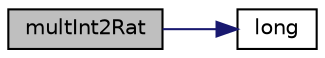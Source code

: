 digraph "multInt2Rat"
{
  edge [fontname="Helvetica",fontsize="10",labelfontname="Helvetica",labelfontsize="10"];
  node [fontname="Helvetica",fontsize="10",shape=record];
  rankdir="LR";
  Node22 [label="multInt2Rat",height=0.2,width=0.4,color="black", fillcolor="grey75", style="filled", fontcolor="black"];
  Node22 -> Node23 [color="midnightblue",fontsize="10",style="solid",fontname="Helvetica"];
  Node23 [label="long",height=0.2,width=0.4,color="black", fillcolor="white", style="filled",URL="$d2/db7/ioapi_8h.html#a3c7b35ad9dab18b8310343c201f7b27e"];
}
